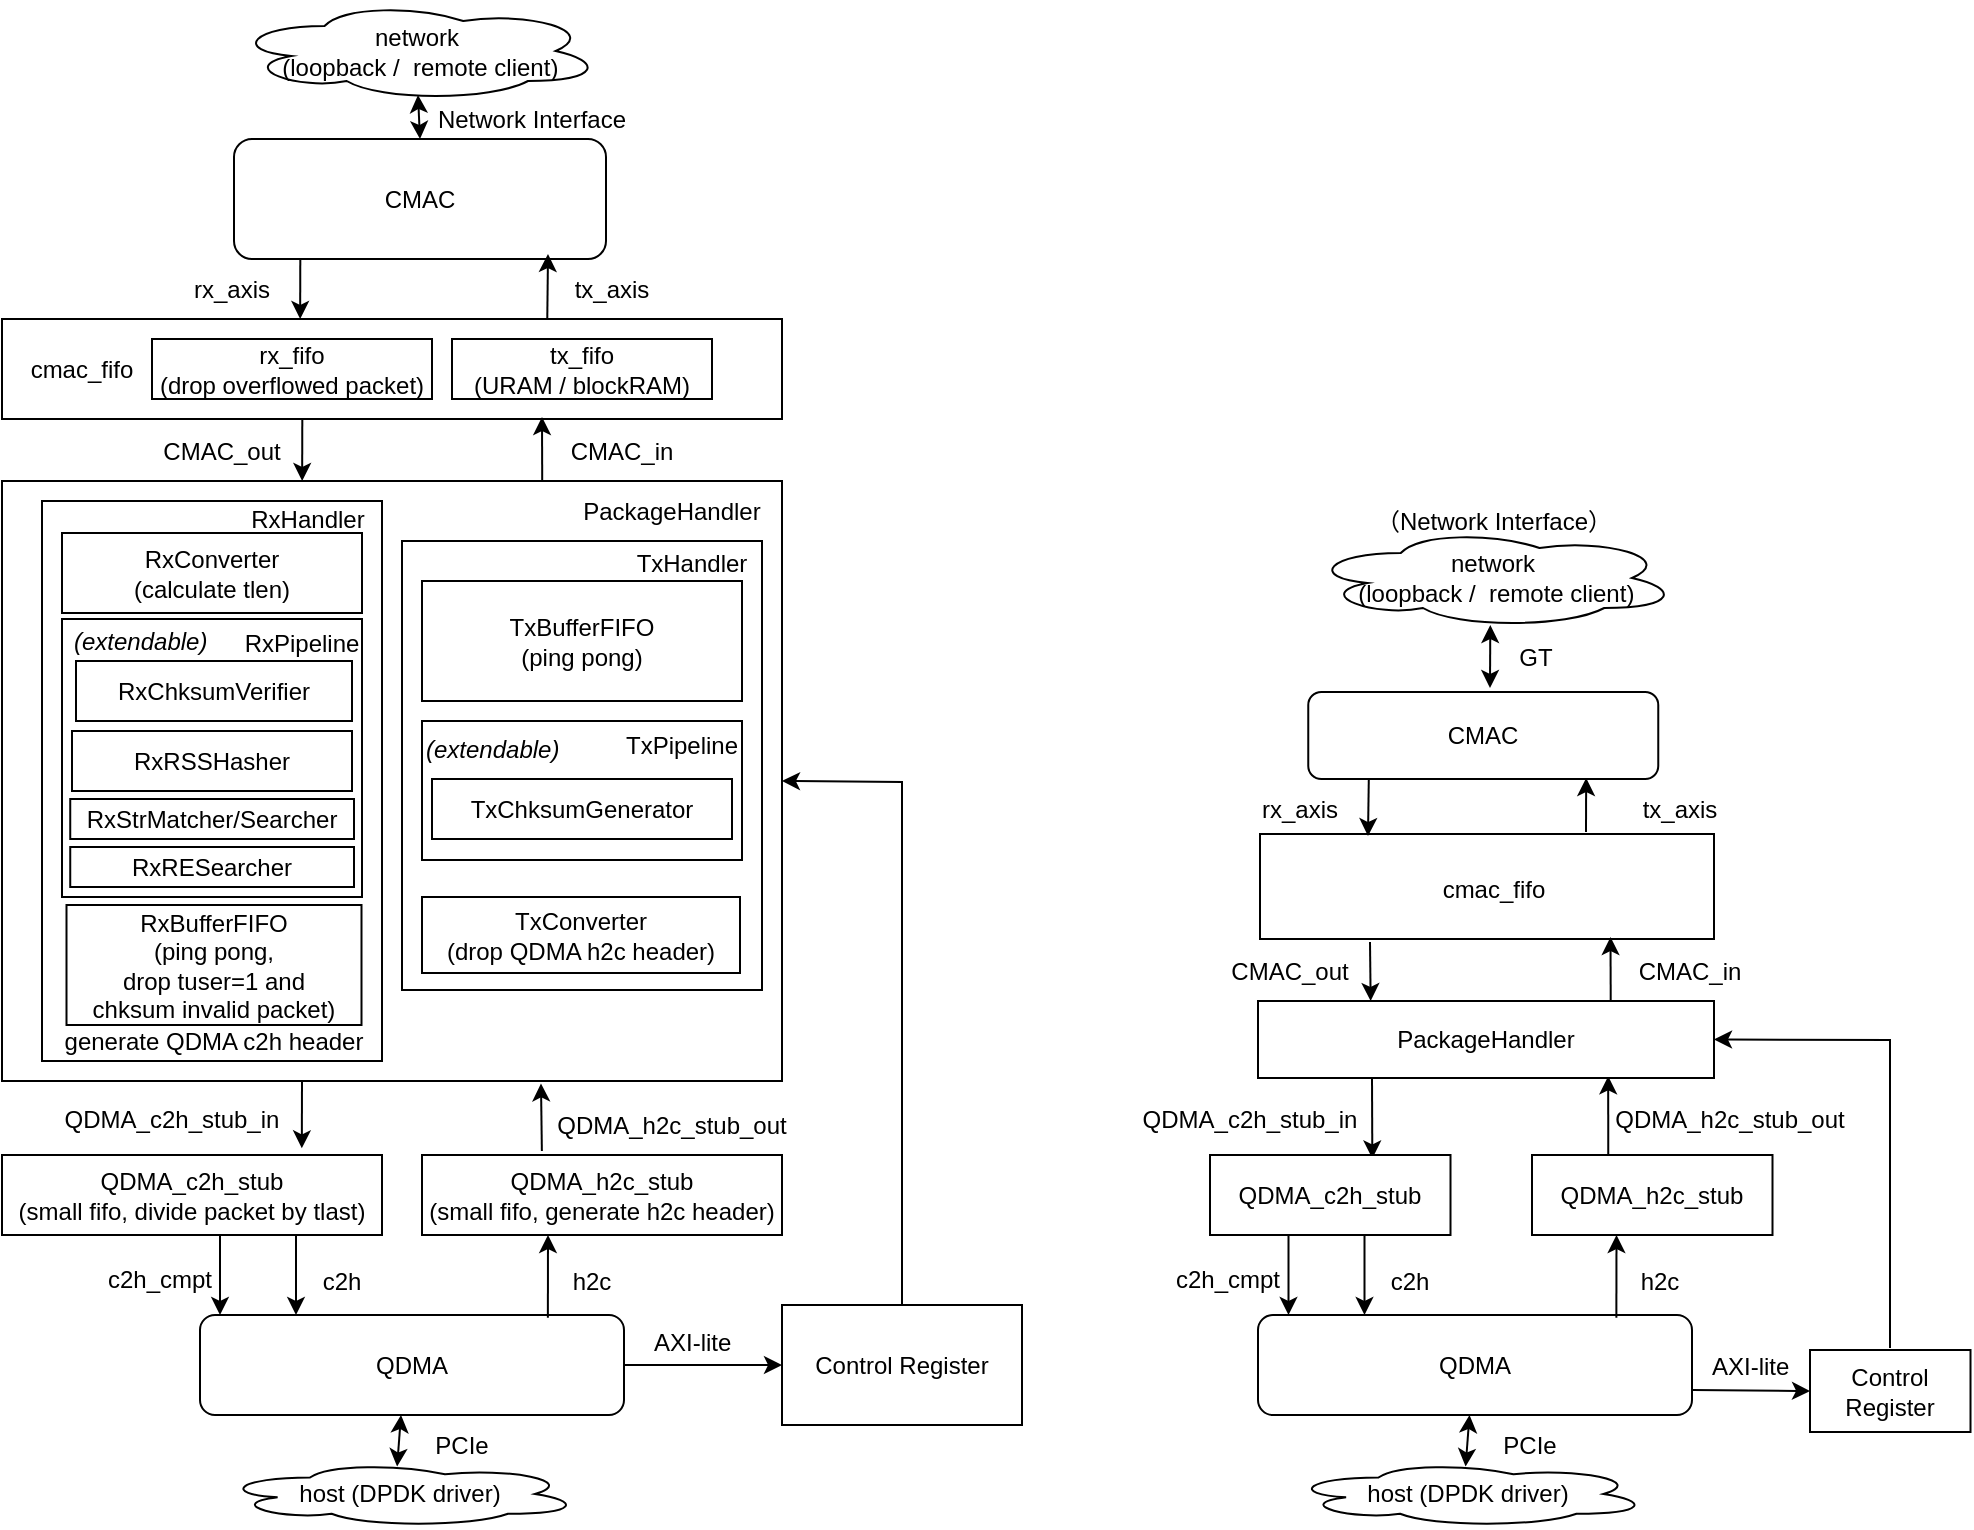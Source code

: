 <mxfile version="20.8.16" type="device"><diagram name="Page-1" id="10a91c8b-09ff-31b1-d368-03940ed4cc9e"><mxGraphModel dx="1445" dy="701" grid="0" gridSize="10" guides="1" tooltips="1" connect="1" arrows="1" fold="1" page="1" pageScale="1" pageWidth="1100" pageHeight="850" background="none" math="0" shadow="0"><root><mxCell id="0"/><mxCell id="1" parent="0"/><mxCell id="dtHkfrIz9JBEb75OTLEA-1" value="" style="rounded=0;whiteSpace=wrap;html=1;" parent="1" vertex="1"><mxGeometry x="40" y="275.5" width="390" height="300" as="geometry"/></mxCell><mxCell id="dtHkfrIz9JBEb75OTLEA-2" value="CMAC" style="rounded=1;whiteSpace=wrap;html=1;" parent="1" vertex="1"><mxGeometry x="156" y="104.5" width="186" height="60" as="geometry"/></mxCell><mxCell id="dtHkfrIz9JBEb75OTLEA-3" value="QDMA" style="rounded=1;whiteSpace=wrap;html=1;" parent="1" vertex="1"><mxGeometry x="139" y="692.5" width="212" height="50" as="geometry"/></mxCell><mxCell id="dtHkfrIz9JBEb75OTLEA-4" value="" style="endArrow=classic;html=1;rounded=0;exitX=0.699;exitY=0.04;exitDx=0;exitDy=0;exitPerimeter=0;" parent="1" source="nodOTidszILw2i9T6_AP-1" edge="1"><mxGeometry width="50" height="50" relative="1" as="geometry"><mxPoint x="313" y="274.5" as="sourcePoint"/><mxPoint x="313" y="162" as="targetPoint"/><Array as="points"/></mxGeometry></mxCell><mxCell id="dtHkfrIz9JBEb75OTLEA-7" value="" style="endArrow=classic;html=1;rounded=0;entryX=0.789;entryY=-0.083;entryDx=0;entryDy=0;entryPerimeter=0;" parent="1" target="nodOTidszILw2i9T6_AP-10" edge="1"><mxGeometry width="50" height="50" relative="1" as="geometry"><mxPoint x="190" y="575.5" as="sourcePoint"/><mxPoint x="188" y="565.5" as="targetPoint"/></mxGeometry></mxCell><mxCell id="dtHkfrIz9JBEb75OTLEA-8" value="" style="endArrow=classic;html=1;rounded=0;exitX=0.333;exitY=-0.05;exitDx=0;exitDy=0;exitPerimeter=0;entryX=0.691;entryY=1.004;entryDx=0;entryDy=0;entryPerimeter=0;" parent="1" source="nodOTidszILw2i9T6_AP-11" target="dtHkfrIz9JBEb75OTLEA-1" edge="1"><mxGeometry width="50" height="50" relative="1" as="geometry"><mxPoint x="313" y="565.5" as="sourcePoint"/><mxPoint x="313" y="525.5" as="targetPoint"/></mxGeometry></mxCell><mxCell id="dtHkfrIz9JBEb75OTLEA-9" value="CMAC_in" style="text;html=1;strokeColor=none;fillColor=none;align=center;verticalAlign=middle;whiteSpace=wrap;rounded=0;" parent="1" vertex="1"><mxGeometry x="320" y="245.5" width="60" height="30" as="geometry"/></mxCell><mxCell id="dtHkfrIz9JBEb75OTLEA-10" value="CMAC_out" style="text;html=1;strokeColor=none;fillColor=none;align=center;verticalAlign=middle;whiteSpace=wrap;rounded=0;" parent="1" vertex="1"><mxGeometry x="120" y="245.5" width="60" height="30" as="geometry"/></mxCell><mxCell id="dtHkfrIz9JBEb75OTLEA-11" value="QDMA_c2h_stub_in" style="text;html=1;strokeColor=none;fillColor=none;align=center;verticalAlign=middle;whiteSpace=wrap;rounded=0;" parent="1" vertex="1"><mxGeometry x="70" y="579.5" width="110" height="30" as="geometry"/></mxCell><mxCell id="dtHkfrIz9JBEb75OTLEA-12" value="QDMA_h2c_stub_out" style="text;html=1;strokeColor=none;fillColor=none;align=center;verticalAlign=middle;whiteSpace=wrap;rounded=0;" parent="1" vertex="1"><mxGeometry x="315" y="582.5" width="120" height="30" as="geometry"/></mxCell><mxCell id="dtHkfrIz9JBEb75OTLEA-13" value="" style="endArrow=classic;html=1;rounded=0;exitX=0.385;exitY=1;exitDx=0;exitDy=0;entryX=0.649;entryY=-0.003;entryDx=0;entryDy=0;entryPerimeter=0;exitPerimeter=0;" parent="1" source="nodOTidszILw2i9T6_AP-1" edge="1"><mxGeometry width="50" height="50" relative="1" as="geometry"><mxPoint x="190" y="226.25" as="sourcePoint"/><mxPoint x="190.08" y="275.5" as="targetPoint"/></mxGeometry></mxCell><mxCell id="dtHkfrIz9JBEb75OTLEA-14" value="PackageHandler" style="text;html=1;strokeColor=none;fillColor=none;align=center;verticalAlign=middle;whiteSpace=wrap;rounded=0;" parent="1" vertex="1"><mxGeometry x="295" y="275.5" width="160" height="30" as="geometry"/></mxCell><mxCell id="dtHkfrIz9JBEb75OTLEA-15" value="" style="rounded=0;whiteSpace=wrap;html=1;" parent="1" vertex="1"><mxGeometry x="60" y="285.5" width="170" height="280" as="geometry"/></mxCell><mxCell id="dtHkfrIz9JBEb75OTLEA-16" value="" style="rounded=0;whiteSpace=wrap;html=1;" parent="1" vertex="1"><mxGeometry x="240" y="305.5" width="180" height="224.5" as="geometry"/></mxCell><mxCell id="dtHkfrIz9JBEb75OTLEA-17" value="RxHandler" style="text;html=1;strokeColor=none;fillColor=none;align=center;verticalAlign=middle;whiteSpace=wrap;rounded=0;" parent="1" vertex="1"><mxGeometry x="163" y="279.5" width="60" height="30" as="geometry"/></mxCell><mxCell id="dtHkfrIz9JBEb75OTLEA-18" value="TxHandler" style="text;html=1;strokeColor=none;fillColor=none;align=center;verticalAlign=middle;whiteSpace=wrap;rounded=0;" parent="1" vertex="1"><mxGeometry x="355" y="301.5" width="60" height="30" as="geometry"/></mxCell><mxCell id="dtHkfrIz9JBEb75OTLEA-19" value="RxBufferFIFO&lt;br&gt;(ping pong,&lt;br&gt;drop tuser=1 and &lt;br&gt;chksum invalid packet)" style="rounded=0;whiteSpace=wrap;html=1;" parent="1" vertex="1"><mxGeometry x="72.25" y="487.5" width="147.5" height="60" as="geometry"/></mxCell><mxCell id="dtHkfrIz9JBEb75OTLEA-20" value="TxBufferFIFO&lt;br&gt;(ping pong)" style="rounded=0;whiteSpace=wrap;html=1;" parent="1" vertex="1"><mxGeometry x="250" y="325.5" width="160" height="60" as="geometry"/></mxCell><mxCell id="dtHkfrIz9JBEb75OTLEA-22" value="generate QDMA c2h header" style="text;html=1;strokeColor=none;fillColor=none;align=center;verticalAlign=middle;whiteSpace=wrap;rounded=0;" parent="1" vertex="1"><mxGeometry x="69.25" y="545.5" width="153.75" height="20" as="geometry"/></mxCell><mxCell id="nodOTidszILw2i9T6_AP-1" value="" style="rounded=0;whiteSpace=wrap;html=1;" parent="1" vertex="1"><mxGeometry x="40" y="194.5" width="390" height="50" as="geometry"/></mxCell><mxCell id="nodOTidszILw2i9T6_AP-2" value="" style="endArrow=classic;html=1;rounded=0;entryX=0.75;entryY=1;entryDx=0;entryDy=0;exitX=0.699;exitY=0.04;exitDx=0;exitDy=0;exitPerimeter=0;" parent="1" edge="1"><mxGeometry width="50" height="50" relative="1" as="geometry"><mxPoint x="310.11" y="275.5" as="sourcePoint"/><mxPoint x="310" y="243.5" as="targetPoint"/><Array as="points"/></mxGeometry></mxCell><mxCell id="nodOTidszILw2i9T6_AP-3" value="" style="endArrow=classic;html=1;rounded=0;exitX=0.385;exitY=1;exitDx=0;exitDy=0;entryX=0.649;entryY=-0.003;entryDx=0;entryDy=0;entryPerimeter=0;exitPerimeter=0;" parent="1" edge="1"><mxGeometry width="50" height="50" relative="1" as="geometry"><mxPoint x="189.15" y="164.5" as="sourcePoint"/><mxPoint x="189.08" y="194.5" as="targetPoint"/></mxGeometry></mxCell><mxCell id="nodOTidszILw2i9T6_AP-4" value="rx_axis" style="text;html=1;strokeColor=none;fillColor=none;align=center;verticalAlign=middle;whiteSpace=wrap;rounded=0;" parent="1" vertex="1"><mxGeometry x="125" y="164.5" width="60" height="30" as="geometry"/></mxCell><mxCell id="nodOTidszILw2i9T6_AP-5" value="tx_axis" style="text;html=1;strokeColor=none;fillColor=none;align=center;verticalAlign=middle;whiteSpace=wrap;rounded=0;" parent="1" vertex="1"><mxGeometry x="315" y="164.5" width="60" height="30" as="geometry"/></mxCell><mxCell id="nodOTidszILw2i9T6_AP-7" value="tx_fifo &lt;br&gt;(URAM / blockRAM)" style="rounded=0;whiteSpace=wrap;html=1;" parent="1" vertex="1"><mxGeometry x="265" y="204.5" width="130" height="30" as="geometry"/></mxCell><mxCell id="nodOTidszILw2i9T6_AP-8" value="rx_fifo&lt;br&gt;(drop overflowed packet)" style="rounded=0;whiteSpace=wrap;html=1;" parent="1" vertex="1"><mxGeometry x="115" y="204.5" width="140" height="30" as="geometry"/></mxCell><mxCell id="nodOTidszILw2i9T6_AP-9" value="cmac_fifo" style="text;html=1;strokeColor=none;fillColor=none;align=center;verticalAlign=middle;whiteSpace=wrap;rounded=0;" parent="1" vertex="1"><mxGeometry x="50" y="204.5" width="60" height="30" as="geometry"/></mxCell><mxCell id="nodOTidszILw2i9T6_AP-10" value="QDMA_c2h_stub&lt;br&gt;(small fifo, divide packet by tlast)" style="rounded=0;whiteSpace=wrap;html=1;" parent="1" vertex="1"><mxGeometry x="40" y="612.5" width="190" height="40" as="geometry"/></mxCell><mxCell id="nodOTidszILw2i9T6_AP-11" value="QDMA_h2c_stub&lt;br&gt;(small fifo, generate h2c header)" style="rounded=0;whiteSpace=wrap;html=1;" parent="1" vertex="1"><mxGeometry x="250" y="612.5" width="180" height="40" as="geometry"/></mxCell><mxCell id="nodOTidszILw2i9T6_AP-12" value="" style="endArrow=classic;html=1;rounded=0;exitX=0.581;exitY=1;exitDx=0;exitDy=0;exitPerimeter=0;" parent="1" edge="1"><mxGeometry width="50" height="50" relative="1" as="geometry"><mxPoint x="187.005" y="652.5" as="sourcePoint"/><mxPoint x="187" y="692.5" as="targetPoint"/></mxGeometry></mxCell><mxCell id="nodOTidszILw2i9T6_AP-13" value="" style="endArrow=classic;html=1;rounded=0;exitX=0.274;exitY=0.027;exitDx=0;exitDy=0;exitPerimeter=0;" parent="1" edge="1"><mxGeometry width="50" height="50" relative="1" as="geometry"><mxPoint x="312.94" y="693.85" as="sourcePoint"/><mxPoint x="313" y="652.5" as="targetPoint"/></mxGeometry></mxCell><mxCell id="nodOTidszILw2i9T6_AP-14" value="" style="endArrow=classic;html=1;rounded=0;exitX=0.581;exitY=1;exitDx=0;exitDy=0;exitPerimeter=0;" parent="1" edge="1"><mxGeometry width="50" height="50" relative="1" as="geometry"><mxPoint x="149.005" y="652.5" as="sourcePoint"/><mxPoint x="149" y="692.5" as="targetPoint"/></mxGeometry></mxCell><mxCell id="nodOTidszILw2i9T6_AP-15" value="h2c" style="text;html=1;strokeColor=none;fillColor=none;align=center;verticalAlign=middle;whiteSpace=wrap;rounded=0;" parent="1" vertex="1"><mxGeometry x="305" y="660.5" width="60" height="30" as="geometry"/></mxCell><mxCell id="nodOTidszILw2i9T6_AP-16" value="c2h" style="text;html=1;strokeColor=none;fillColor=none;align=center;verticalAlign=middle;whiteSpace=wrap;rounded=0;" parent="1" vertex="1"><mxGeometry x="180" y="660.5" width="60" height="30" as="geometry"/></mxCell><mxCell id="nodOTidszILw2i9T6_AP-17" value="c2h_cmpt" style="text;html=1;strokeColor=none;fillColor=none;align=center;verticalAlign=middle;whiteSpace=wrap;rounded=0;" parent="1" vertex="1"><mxGeometry x="89" y="659.5" width="60" height="30" as="geometry"/></mxCell><mxCell id="nodOTidszILw2i9T6_AP-18" value="" style="endArrow=classic;startArrow=classic;html=1;rounded=0;exitX=0.5;exitY=0;exitDx=0;exitDy=0;entryX=0.475;entryY=0.95;entryDx=0;entryDy=0;entryPerimeter=0;" parent="1" source="dtHkfrIz9JBEb75OTLEA-2" edge="1"><mxGeometry width="50" height="50" relative="1" as="geometry"><mxPoint x="220" y="104.5" as="sourcePoint"/><mxPoint x="248" y="82.5" as="targetPoint"/></mxGeometry></mxCell><mxCell id="nodOTidszILw2i9T6_AP-19" value="network&lt;br&gt;&amp;nbsp;(loopback /&amp;nbsp; remote client)" style="ellipse;shape=cloud;whiteSpace=wrap;html=1;" parent="1" vertex="1"><mxGeometry x="155" y="35.5" width="185" height="50" as="geometry"/></mxCell><mxCell id="nodOTidszILw2i9T6_AP-20" value="host (DPDK driver)" style="ellipse;shape=cloud;whiteSpace=wrap;html=1;" parent="1" vertex="1"><mxGeometry x="149" y="765.5" width="180" height="33" as="geometry"/></mxCell><mxCell id="nodOTidszILw2i9T6_AP-21" value="" style="endArrow=classic;startArrow=classic;html=1;rounded=0;exitX=0.492;exitY=0.083;exitDx=0;exitDy=0;exitPerimeter=0;" parent="1" source="nodOTidszILw2i9T6_AP-20" edge="1"><mxGeometry width="50" height="50" relative="1" as="geometry"><mxPoint x="240" y="762.5" as="sourcePoint"/><mxPoint x="239.5" y="742.5" as="targetPoint"/></mxGeometry></mxCell><mxCell id="Yl5fisW4BCtIjIbpK4oJ-1" value="" style="rounded=0;whiteSpace=wrap;html=1;" parent="1" vertex="1"><mxGeometry x="70" y="344.5" width="150" height="139" as="geometry"/></mxCell><mxCell id="Yl5fisW4BCtIjIbpK4oJ-4" value="RxConverter&lt;br&gt;(calculate tlen)" style="rounded=0;whiteSpace=wrap;html=1;" parent="1" vertex="1"><mxGeometry x="70" y="301.5" width="150" height="40" as="geometry"/></mxCell><mxCell id="Yl5fisW4BCtIjIbpK4oJ-6" value="" style="rounded=0;whiteSpace=wrap;html=1;" parent="1" vertex="1"><mxGeometry x="250" y="395.5" width="160" height="69.5" as="geometry"/></mxCell><mxCell id="Yl5fisW4BCtIjIbpK4oJ-7" value="RxPipeline" style="text;html=1;strokeColor=none;fillColor=none;align=center;verticalAlign=middle;whiteSpace=wrap;rounded=0;" parent="1" vertex="1"><mxGeometry x="160" y="341.5" width="60" height="30" as="geometry"/></mxCell><mxCell id="Yl5fisW4BCtIjIbpK4oJ-8" value="TxPipeline" style="text;html=1;strokeColor=none;fillColor=none;align=center;verticalAlign=middle;whiteSpace=wrap;rounded=0;" parent="1" vertex="1"><mxGeometry x="350" y="393" width="60" height="30" as="geometry"/></mxCell><mxCell id="Yl5fisW4BCtIjIbpK4oJ-9" value="TxChksumGenerator" style="rounded=0;whiteSpace=wrap;html=1;" parent="1" vertex="1"><mxGeometry x="255" y="424.5" width="150" height="30" as="geometry"/></mxCell><mxCell id="Yl5fisW4BCtIjIbpK4oJ-10" value="RxChksumVerifier" style="rounded=0;whiteSpace=wrap;html=1;" parent="1" vertex="1"><mxGeometry x="77" y="365.5" width="138" height="30" as="geometry"/></mxCell><mxCell id="e9LWyvwaafT9kk6aTbq7-3" value="RxRSSHasher" style="rounded=0;whiteSpace=wrap;html=1;" parent="1" vertex="1"><mxGeometry x="75" y="400.5" width="140" height="30" as="geometry"/></mxCell><mxCell id="e9LWyvwaafT9kk6aTbq7-4" value="RxStrMatcher/Searcher" style="rounded=0;whiteSpace=wrap;html=1;" parent="1" vertex="1"><mxGeometry x="74.12" y="434.5" width="141.88" height="20" as="geometry"/></mxCell><mxCell id="7v4iVqrt_Hp3tBjC9E_--1" value="PCIe" style="text;html=1;strokeColor=none;fillColor=none;align=center;verticalAlign=middle;whiteSpace=wrap;rounded=0;" parent="1" vertex="1"><mxGeometry x="240" y="742.5" width="60" height="30" as="geometry"/></mxCell><mxCell id="7v4iVqrt_Hp3tBjC9E_--2" value="Network Interface" style="text;html=1;strokeColor=none;fillColor=none;align=center;verticalAlign=middle;whiteSpace=wrap;rounded=0;" parent="1" vertex="1"><mxGeometry x="255" y="85.5" width="100" height="19" as="geometry"/></mxCell><mxCell id="7v4iVqrt_Hp3tBjC9E_--4" value="&lt;i&gt;(extendable)&lt;/i&gt;" style="text;whiteSpace=wrap;html=1;" parent="1" vertex="1"><mxGeometry x="74" y="341.5" width="90" height="40" as="geometry"/></mxCell><mxCell id="7v4iVqrt_Hp3tBjC9E_--5" value="&lt;i&gt;(extendable)&lt;/i&gt;" style="text;whiteSpace=wrap;html=1;" parent="1" vertex="1"><mxGeometry x="250" y="395.5" width="90" height="40" as="geometry"/></mxCell><mxCell id="7gj6JPWr_WwUFzm6i9zG-2" value="RxRESearcher" style="rounded=0;whiteSpace=wrap;html=1;" parent="1" vertex="1"><mxGeometry x="74.12" y="458.5" width="141.88" height="20" as="geometry"/></mxCell><mxCell id="UGwXfTx-VLXLDFy2t6I--2" value="CMAC" style="rounded=1;whiteSpace=wrap;html=1;" parent="1" vertex="1"><mxGeometry x="693.13" y="381" width="175" height="43.5" as="geometry"/></mxCell><mxCell id="UGwXfTx-VLXLDFy2t6I--3" value="QDMA" style="rounded=1;whiteSpace=wrap;html=1;" parent="1" vertex="1"><mxGeometry x="668" y="692.5" width="217" height="50" as="geometry"/></mxCell><mxCell id="UGwXfTx-VLXLDFy2t6I--4" value="" style="endArrow=classic;html=1;rounded=0;entryX=0.794;entryY=0.989;entryDx=0;entryDy=0;entryPerimeter=0;" parent="1" target="UGwXfTx-VLXLDFy2t6I--2" edge="1"><mxGeometry width="50" height="50" relative="1" as="geometry"><mxPoint x="832" y="451" as="sourcePoint"/><mxPoint x="534.25" y="514.5" as="targetPoint"/><Array as="points"/></mxGeometry></mxCell><mxCell id="UGwXfTx-VLXLDFy2t6I--5" value="" style="endArrow=classic;html=1;rounded=0;exitX=0.25;exitY=1;exitDx=0;exitDy=0;entryX=0.675;entryY=0.043;entryDx=0;entryDy=0;entryPerimeter=0;" parent="1" source="UGwXfTx-VLXLDFy2t6I--54" target="UGwXfTx-VLXLDFy2t6I--26" edge="1"><mxGeometry width="50" height="50" relative="1" as="geometry"><mxPoint x="724.25" y="575.5" as="sourcePoint"/><mxPoint x="724" y="610" as="targetPoint"/></mxGeometry></mxCell><mxCell id="UGwXfTx-VLXLDFy2t6I--6" value="" style="endArrow=classic;html=1;rounded=0;entryX=0.768;entryY=0.978;entryDx=0;entryDy=0;entryPerimeter=0;exitX=0.317;exitY=0.003;exitDx=0;exitDy=0;exitPerimeter=0;" parent="1" source="UGwXfTx-VLXLDFy2t6I--27" target="UGwXfTx-VLXLDFy2t6I--54" edge="1"><mxGeometry width="50" height="50" relative="1" as="geometry"><mxPoint x="845" y="612" as="sourcePoint"/><mxPoint x="843.74" y="576.7" as="targetPoint"/></mxGeometry></mxCell><mxCell id="UGwXfTx-VLXLDFy2t6I--7" value="CMAC_in" style="text;html=1;strokeColor=none;fillColor=none;align=center;verticalAlign=middle;whiteSpace=wrap;rounded=0;" parent="1" vertex="1"><mxGeometry x="854.25" y="505.5" width="60" height="30" as="geometry"/></mxCell><mxCell id="UGwXfTx-VLXLDFy2t6I--8" value="CMAC_out" style="text;html=1;strokeColor=none;fillColor=none;align=center;verticalAlign=middle;whiteSpace=wrap;rounded=0;" parent="1" vertex="1"><mxGeometry x="654.25" y="505.5" width="60" height="30" as="geometry"/></mxCell><mxCell id="UGwXfTx-VLXLDFy2t6I--9" value="QDMA_c2h_stub_in" style="text;html=1;strokeColor=none;fillColor=none;align=center;verticalAlign=middle;whiteSpace=wrap;rounded=0;" parent="1" vertex="1"><mxGeometry x="609.25" y="579.5" width="110" height="30" as="geometry"/></mxCell><mxCell id="UGwXfTx-VLXLDFy2t6I--10" value="" style="endArrow=classic;html=1;rounded=0;entryX=0.649;entryY=-0.003;entryDx=0;entryDy=0;entryPerimeter=0;" parent="1" edge="1"><mxGeometry width="50" height="50" relative="1" as="geometry"><mxPoint x="724" y="506" as="sourcePoint"/><mxPoint x="724.33" y="535.5" as="targetPoint"/></mxGeometry></mxCell><mxCell id="UGwXfTx-VLXLDFy2t6I--18" value="" style="rounded=0;whiteSpace=wrap;html=1;" parent="1" vertex="1"><mxGeometry x="669" y="452" width="227" height="52.5" as="geometry"/></mxCell><mxCell id="UGwXfTx-VLXLDFy2t6I--19" value="" style="endArrow=classic;html=1;rounded=0;entryX=0.75;entryY=1;entryDx=0;entryDy=0;exitX=0.699;exitY=0.04;exitDx=0;exitDy=0;exitPerimeter=0;" parent="1" edge="1"><mxGeometry width="50" height="50" relative="1" as="geometry"><mxPoint x="844.36" y="535.5" as="sourcePoint"/><mxPoint x="844.25" y="503.5" as="targetPoint"/><Array as="points"/></mxGeometry></mxCell><mxCell id="UGwXfTx-VLXLDFy2t6I--20" value="" style="endArrow=classic;html=1;rounded=0;exitX=0.385;exitY=1;exitDx=0;exitDy=0;exitPerimeter=0;" parent="1" edge="1"><mxGeometry width="50" height="50" relative="1" as="geometry"><mxPoint x="723.4" y="424.5" as="sourcePoint"/><mxPoint x="723" y="453" as="targetPoint"/></mxGeometry></mxCell><mxCell id="UGwXfTx-VLXLDFy2t6I--21" value="rx_axis" style="text;html=1;strokeColor=none;fillColor=none;align=center;verticalAlign=middle;whiteSpace=wrap;rounded=0;" parent="1" vertex="1"><mxGeometry x="659.25" y="424.5" width="60" height="30" as="geometry"/></mxCell><mxCell id="UGwXfTx-VLXLDFy2t6I--22" value="tx_axis" style="text;html=1;strokeColor=none;fillColor=none;align=center;verticalAlign=middle;whiteSpace=wrap;rounded=0;" parent="1" vertex="1"><mxGeometry x="849.25" y="424.5" width="60" height="30" as="geometry"/></mxCell><mxCell id="UGwXfTx-VLXLDFy2t6I--25" value="cmac_fifo" style="text;html=1;strokeColor=none;fillColor=none;align=center;verticalAlign=middle;whiteSpace=wrap;rounded=0;" parent="1" vertex="1"><mxGeometry x="756.13" y="465" width="60" height="30" as="geometry"/></mxCell><mxCell id="UGwXfTx-VLXLDFy2t6I--26" value="QDMA_c2h_stub" style="rounded=0;whiteSpace=wrap;html=1;" parent="1" vertex="1"><mxGeometry x="644" y="612.5" width="120.25" height="40" as="geometry"/></mxCell><mxCell id="UGwXfTx-VLXLDFy2t6I--27" value="QDMA_h2c_stub" style="rounded=0;whiteSpace=wrap;html=1;" parent="1" vertex="1"><mxGeometry x="805" y="612.5" width="120.25" height="40" as="geometry"/></mxCell><mxCell id="UGwXfTx-VLXLDFy2t6I--28" value="" style="endArrow=classic;html=1;rounded=0;exitX=0.581;exitY=1;exitDx=0;exitDy=0;exitPerimeter=0;" parent="1" edge="1"><mxGeometry width="50" height="50" relative="1" as="geometry"><mxPoint x="721.255" y="652.5" as="sourcePoint"/><mxPoint x="721.25" y="692.5" as="targetPoint"/></mxGeometry></mxCell><mxCell id="UGwXfTx-VLXLDFy2t6I--29" value="" style="endArrow=classic;html=1;rounded=0;exitX=0.274;exitY=0.027;exitDx=0;exitDy=0;exitPerimeter=0;" parent="1" edge="1"><mxGeometry width="50" height="50" relative="1" as="geometry"><mxPoint x="847.19" y="693.85" as="sourcePoint"/><mxPoint x="847.25" y="652.5" as="targetPoint"/></mxGeometry></mxCell><mxCell id="UGwXfTx-VLXLDFy2t6I--30" value="" style="endArrow=classic;html=1;rounded=0;exitX=0.581;exitY=1;exitDx=0;exitDy=0;exitPerimeter=0;" parent="1" edge="1"><mxGeometry width="50" height="50" relative="1" as="geometry"><mxPoint x="683.255" y="652.5" as="sourcePoint"/><mxPoint x="683.25" y="692.5" as="targetPoint"/></mxGeometry></mxCell><mxCell id="UGwXfTx-VLXLDFy2t6I--31" value="h2c" style="text;html=1;strokeColor=none;fillColor=none;align=center;verticalAlign=middle;whiteSpace=wrap;rounded=0;" parent="1" vertex="1"><mxGeometry x="839.25" y="660.5" width="60" height="30" as="geometry"/></mxCell><mxCell id="UGwXfTx-VLXLDFy2t6I--32" value="c2h" style="text;html=1;strokeColor=none;fillColor=none;align=center;verticalAlign=middle;whiteSpace=wrap;rounded=0;" parent="1" vertex="1"><mxGeometry x="714.25" y="660.5" width="60" height="30" as="geometry"/></mxCell><mxCell id="UGwXfTx-VLXLDFy2t6I--33" value="c2h_cmpt" style="text;html=1;strokeColor=none;fillColor=none;align=center;verticalAlign=middle;whiteSpace=wrap;rounded=0;" parent="1" vertex="1"><mxGeometry x="623.25" y="659.5" width="60" height="30" as="geometry"/></mxCell><mxCell id="UGwXfTx-VLXLDFy2t6I--34" value="" style="endArrow=classic;startArrow=classic;html=1;rounded=0;entryX=0.492;entryY=0.97;entryDx=0;entryDy=0;entryPerimeter=0;" parent="1" target="UGwXfTx-VLXLDFy2t6I--35" edge="1"><mxGeometry width="50" height="50" relative="1" as="geometry"><mxPoint x="784" y="379" as="sourcePoint"/><mxPoint x="782.25" y="342.5" as="targetPoint"/></mxGeometry></mxCell><mxCell id="UGwXfTx-VLXLDFy2t6I--35" value="network&lt;br&gt;&amp;nbsp;(loopback /&amp;nbsp; remote client)" style="ellipse;shape=cloud;whiteSpace=wrap;html=1;" parent="1" vertex="1"><mxGeometry x="693.13" y="299" width="185" height="50" as="geometry"/></mxCell><mxCell id="UGwXfTx-VLXLDFy2t6I--36" value="host (DPDK driver)" style="ellipse;shape=cloud;whiteSpace=wrap;html=1;" parent="1" vertex="1"><mxGeometry x="683.25" y="765.5" width="180" height="33" as="geometry"/></mxCell><mxCell id="UGwXfTx-VLXLDFy2t6I--37" value="" style="endArrow=classic;startArrow=classic;html=1;rounded=0;exitX=0.492;exitY=0.083;exitDx=0;exitDy=0;exitPerimeter=0;" parent="1" source="UGwXfTx-VLXLDFy2t6I--36" edge="1"><mxGeometry width="50" height="50" relative="1" as="geometry"><mxPoint x="774.25" y="762.5" as="sourcePoint"/><mxPoint x="773.75" y="742.5" as="targetPoint"/></mxGeometry></mxCell><mxCell id="UGwXfTx-VLXLDFy2t6I--48" value="PCIe" style="text;html=1;strokeColor=none;fillColor=none;align=center;verticalAlign=middle;whiteSpace=wrap;rounded=0;" parent="1" vertex="1"><mxGeometry x="774.25" y="742.5" width="60" height="30" as="geometry"/></mxCell><mxCell id="UGwXfTx-VLXLDFy2t6I--49" value="（Network Interface）" style="text;html=1;strokeColor=none;fillColor=none;align=center;verticalAlign=middle;whiteSpace=wrap;rounded=0;" parent="1" vertex="1"><mxGeometry x="719.25" y="286.5" width="133.75" height="19" as="geometry"/></mxCell><mxCell id="UGwXfTx-VLXLDFy2t6I--53" value="QDMA_h2c_stub_out" style="text;html=1;strokeColor=none;fillColor=none;align=center;verticalAlign=middle;whiteSpace=wrap;rounded=0;" parent="1" vertex="1"><mxGeometry x="844.25" y="579.5" width="120" height="30" as="geometry"/></mxCell><mxCell id="UGwXfTx-VLXLDFy2t6I--54" value="PackageHandler" style="rounded=0;whiteSpace=wrap;html=1;" parent="1" vertex="1"><mxGeometry x="668" y="535.5" width="228" height="38.5" as="geometry"/></mxCell><mxCell id="UGwXfTx-VLXLDFy2t6I--55" value="Control Register" style="rounded=0;whiteSpace=wrap;html=1;" parent="1" vertex="1"><mxGeometry x="430" y="687.5" width="120" height="60" as="geometry"/></mxCell><mxCell id="UGwXfTx-VLXLDFy2t6I--56" value="" style="endArrow=classic;html=1;rounded=0;exitX=1;exitY=0.5;exitDx=0;exitDy=0;entryX=0;entryY=0.5;entryDx=0;entryDy=0;" parent="1" source="dtHkfrIz9JBEb75OTLEA-3" target="UGwXfTx-VLXLDFy2t6I--55" edge="1"><mxGeometry width="50" height="50" relative="1" as="geometry"><mxPoint x="470" y="510" as="sourcePoint"/><mxPoint x="520" y="460" as="targetPoint"/></mxGeometry></mxCell><mxCell id="UGwXfTx-VLXLDFy2t6I--57" value="" style="endArrow=classic;html=1;rounded=0;exitX=0.5;exitY=0;exitDx=0;exitDy=0;entryX=1;entryY=0.5;entryDx=0;entryDy=0;" parent="1" source="UGwXfTx-VLXLDFy2t6I--55" target="dtHkfrIz9JBEb75OTLEA-1" edge="1"><mxGeometry width="50" height="50" relative="1" as="geometry"><mxPoint x="470" y="510" as="sourcePoint"/><mxPoint x="490" y="470" as="targetPoint"/><Array as="points"><mxPoint x="490" y="426"/></Array></mxGeometry></mxCell><mxCell id="UGwXfTx-VLXLDFy2t6I--58" value="AXI-lite" style="text;strokeColor=none;fillColor=none;align=left;verticalAlign=middle;spacingLeft=4;spacingRight=4;overflow=hidden;points=[[0,0.5],[1,0.5]];portConstraint=eastwest;rotatable=0;" parent="1" vertex="1"><mxGeometry x="360" y="690.5" width="80" height="30" as="geometry"/></mxCell><mxCell id="nUHqhWJ6RqIeZ0n2EBYv-6" value="Control Register" style="rounded=0;whiteSpace=wrap;html=1;" parent="1" vertex="1"><mxGeometry x="944" y="710" width="80.25" height="41" as="geometry"/></mxCell><mxCell id="nUHqhWJ6RqIeZ0n2EBYv-7" value="" style="endArrow=classic;html=1;rounded=0;exitX=1;exitY=0.75;exitDx=0;exitDy=0;entryX=0;entryY=0.5;entryDx=0;entryDy=0;" parent="1" source="UGwXfTx-VLXLDFy2t6I--3" target="nUHqhWJ6RqIeZ0n2EBYv-6" edge="1"><mxGeometry width="50" height="50" relative="1" as="geometry"><mxPoint x="839.25" y="782" as="sourcePoint"/><mxPoint x="1052.75" y="460" as="targetPoint"/></mxGeometry></mxCell><mxCell id="nUHqhWJ6RqIeZ0n2EBYv-8" value="" style="endArrow=classic;html=1;rounded=0;entryX=1;entryY=0.5;entryDx=0;entryDy=0;" parent="1" target="UGwXfTx-VLXLDFy2t6I--54" edge="1"><mxGeometry width="50" height="50" relative="1" as="geometry"><mxPoint x="984" y="709" as="sourcePoint"/><mxPoint x="962.75" y="425.5" as="targetPoint"/><Array as="points"><mxPoint x="984" y="555"/></Array></mxGeometry></mxCell><mxCell id="nUHqhWJ6RqIeZ0n2EBYv-9" value="AXI-lite" style="text;strokeColor=none;fillColor=none;align=left;verticalAlign=middle;spacingLeft=4;spacingRight=4;overflow=hidden;points=[[0,0.5],[1,0.5]];portConstraint=eastwest;rotatable=0;" parent="1" vertex="1"><mxGeometry x="889" y="702.5" width="80" height="30" as="geometry"/></mxCell><mxCell id="nUHqhWJ6RqIeZ0n2EBYv-11" value="TxConverter&lt;br&gt;(drop QDMA h2c header)" style="rounded=0;whiteSpace=wrap;html=1;" parent="1" vertex="1"><mxGeometry x="250" y="483.5" width="159" height="38" as="geometry"/></mxCell><mxCell id="gpLThLcCq2bBVAY3llqx-1" value="GT" style="text;html=1;strokeColor=none;fillColor=none;align=center;verticalAlign=middle;whiteSpace=wrap;rounded=0;" vertex="1" parent="1"><mxGeometry x="777" y="349" width="60" height="30" as="geometry"/></mxCell></root></mxGraphModel></diagram></mxfile>
